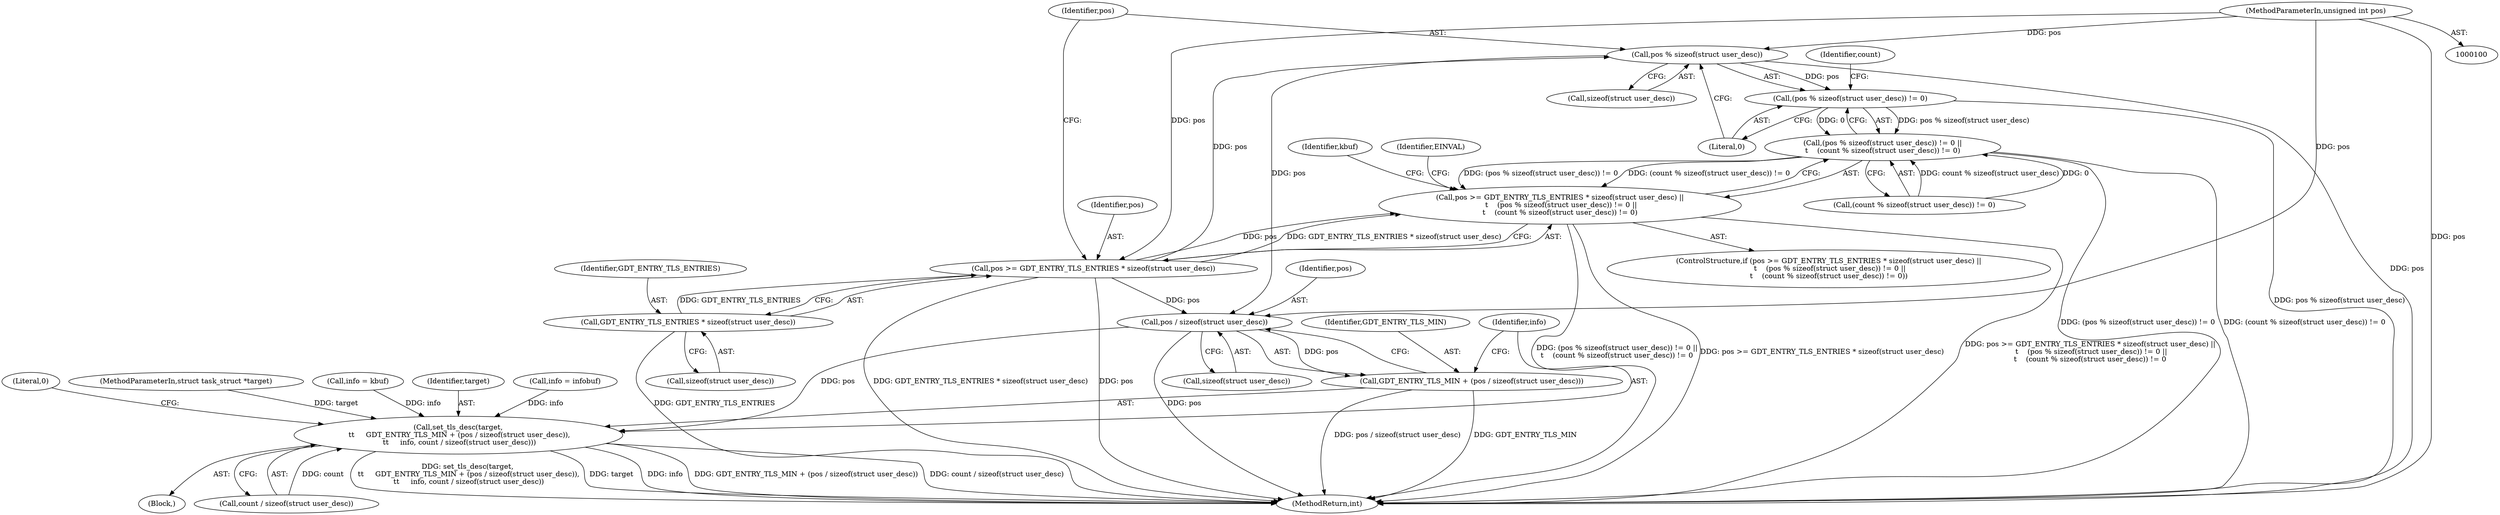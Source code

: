 digraph "0_linux_41bdc78544b8a93a9c6814b8bbbfef966272abbe_0@API" {
"1000121" [label="(Call,pos % sizeof(struct user_desc))"];
"1000113" [label="(Call,pos >= GDT_ENTRY_TLS_ENTRIES * sizeof(struct user_desc))"];
"1000103" [label="(MethodParameterIn,unsigned int pos)"];
"1000115" [label="(Call,GDT_ENTRY_TLS_ENTRIES * sizeof(struct user_desc))"];
"1000120" [label="(Call,(pos % sizeof(struct user_desc)) != 0)"];
"1000119" [label="(Call,(pos % sizeof(struct user_desc)) != 0 ||\n\t    (count % sizeof(struct user_desc)) != 0)"];
"1000112" [label="(Call,pos >= GDT_ENTRY_TLS_ENTRIES * sizeof(struct user_desc) ||\n \t    (pos % sizeof(struct user_desc)) != 0 ||\n\t    (count % sizeof(struct user_desc)) != 0)"];
"1000178" [label="(Call,pos / sizeof(struct user_desc))"];
"1000174" [label="(Call,set_tls_desc(target,\n \t\t     GDT_ENTRY_TLS_MIN + (pos / sizeof(struct user_desc)),\n \t\t     info, count / sizeof(struct user_desc)))"];
"1000176" [label="(Call,GDT_ENTRY_TLS_MIN + (pos / sizeof(struct user_desc)))"];
"1000125" [label="(Literal,0)"];
"1000183" [label="(Call,count / sizeof(struct user_desc))"];
"1000180" [label="(Call,sizeof(struct user_desc))"];
"1000137" [label="(Call,info = kbuf)"];
"1000175" [label="(Identifier,target)"];
"1000182" [label="(Identifier,info)"];
"1000176" [label="(Call,GDT_ENTRY_TLS_MIN + (pos / sizeof(struct user_desc)))"];
"1000177" [label="(Identifier,GDT_ENTRY_TLS_MIN)"];
"1000123" [label="(Call,sizeof(struct user_desc))"];
"1000122" [label="(Identifier,pos)"];
"1000136" [label="(Identifier,kbuf)"];
"1000179" [label="(Identifier,pos)"];
"1000150" [label="(Call,info = infobuf)"];
"1000112" [label="(Call,pos >= GDT_ENTRY_TLS_ENTRIES * sizeof(struct user_desc) ||\n \t    (pos % sizeof(struct user_desc)) != 0 ||\n\t    (count % sizeof(struct user_desc)) != 0)"];
"1000114" [label="(Identifier,pos)"];
"1000189" [label="(MethodReturn,int)"];
"1000188" [label="(Literal,0)"];
"1000103" [label="(MethodParameterIn,unsigned int pos)"];
"1000126" [label="(Call,(count % sizeof(struct user_desc)) != 0)"];
"1000119" [label="(Call,(pos % sizeof(struct user_desc)) != 0 ||\n\t    (count % sizeof(struct user_desc)) != 0)"];
"1000113" [label="(Call,pos >= GDT_ENTRY_TLS_ENTRIES * sizeof(struct user_desc))"];
"1000178" [label="(Call,pos / sizeof(struct user_desc))"];
"1000117" [label="(Call,sizeof(struct user_desc))"];
"1000120" [label="(Call,(pos % sizeof(struct user_desc)) != 0)"];
"1000134" [label="(Identifier,EINVAL)"];
"1000121" [label="(Call,pos % sizeof(struct user_desc))"];
"1000115" [label="(Call,GDT_ENTRY_TLS_ENTRIES * sizeof(struct user_desc))"];
"1000116" [label="(Identifier,GDT_ENTRY_TLS_ENTRIES)"];
"1000128" [label="(Identifier,count)"];
"1000101" [label="(MethodParameterIn,struct task_struct *target)"];
"1000111" [label="(ControlStructure,if (pos >= GDT_ENTRY_TLS_ENTRIES * sizeof(struct user_desc) ||\n \t    (pos % sizeof(struct user_desc)) != 0 ||\n\t    (count % sizeof(struct user_desc)) != 0))"];
"1000107" [label="(Block,)"];
"1000174" [label="(Call,set_tls_desc(target,\n \t\t     GDT_ENTRY_TLS_MIN + (pos / sizeof(struct user_desc)),\n \t\t     info, count / sizeof(struct user_desc)))"];
"1000121" -> "1000120"  [label="AST: "];
"1000121" -> "1000123"  [label="CFG: "];
"1000122" -> "1000121"  [label="AST: "];
"1000123" -> "1000121"  [label="AST: "];
"1000125" -> "1000121"  [label="CFG: "];
"1000121" -> "1000189"  [label="DDG: pos"];
"1000121" -> "1000120"  [label="DDG: pos"];
"1000113" -> "1000121"  [label="DDG: pos"];
"1000103" -> "1000121"  [label="DDG: pos"];
"1000121" -> "1000178"  [label="DDG: pos"];
"1000113" -> "1000112"  [label="AST: "];
"1000113" -> "1000115"  [label="CFG: "];
"1000114" -> "1000113"  [label="AST: "];
"1000115" -> "1000113"  [label="AST: "];
"1000122" -> "1000113"  [label="CFG: "];
"1000112" -> "1000113"  [label="CFG: "];
"1000113" -> "1000189"  [label="DDG: pos"];
"1000113" -> "1000189"  [label="DDG: GDT_ENTRY_TLS_ENTRIES * sizeof(struct user_desc)"];
"1000113" -> "1000112"  [label="DDG: pos"];
"1000113" -> "1000112"  [label="DDG: GDT_ENTRY_TLS_ENTRIES * sizeof(struct user_desc)"];
"1000103" -> "1000113"  [label="DDG: pos"];
"1000115" -> "1000113"  [label="DDG: GDT_ENTRY_TLS_ENTRIES"];
"1000113" -> "1000178"  [label="DDG: pos"];
"1000103" -> "1000100"  [label="AST: "];
"1000103" -> "1000189"  [label="DDG: pos"];
"1000103" -> "1000178"  [label="DDG: pos"];
"1000115" -> "1000117"  [label="CFG: "];
"1000116" -> "1000115"  [label="AST: "];
"1000117" -> "1000115"  [label="AST: "];
"1000115" -> "1000189"  [label="DDG: GDT_ENTRY_TLS_ENTRIES"];
"1000120" -> "1000119"  [label="AST: "];
"1000120" -> "1000125"  [label="CFG: "];
"1000125" -> "1000120"  [label="AST: "];
"1000128" -> "1000120"  [label="CFG: "];
"1000119" -> "1000120"  [label="CFG: "];
"1000120" -> "1000189"  [label="DDG: pos % sizeof(struct user_desc)"];
"1000120" -> "1000119"  [label="DDG: pos % sizeof(struct user_desc)"];
"1000120" -> "1000119"  [label="DDG: 0"];
"1000119" -> "1000112"  [label="AST: "];
"1000119" -> "1000126"  [label="CFG: "];
"1000126" -> "1000119"  [label="AST: "];
"1000112" -> "1000119"  [label="CFG: "];
"1000119" -> "1000189"  [label="DDG: (count % sizeof(struct user_desc)) != 0"];
"1000119" -> "1000189"  [label="DDG: (pos % sizeof(struct user_desc)) != 0"];
"1000119" -> "1000112"  [label="DDG: (pos % sizeof(struct user_desc)) != 0"];
"1000119" -> "1000112"  [label="DDG: (count % sizeof(struct user_desc)) != 0"];
"1000126" -> "1000119"  [label="DDG: count % sizeof(struct user_desc)"];
"1000126" -> "1000119"  [label="DDG: 0"];
"1000112" -> "1000111"  [label="AST: "];
"1000134" -> "1000112"  [label="CFG: "];
"1000136" -> "1000112"  [label="CFG: "];
"1000112" -> "1000189"  [label="DDG: (pos % sizeof(struct user_desc)) != 0 ||\n\t    (count % sizeof(struct user_desc)) != 0"];
"1000112" -> "1000189"  [label="DDG: pos >= GDT_ENTRY_TLS_ENTRIES * sizeof(struct user_desc) ||\n \t    (pos % sizeof(struct user_desc)) != 0 ||\n\t    (count % sizeof(struct user_desc)) != 0"];
"1000112" -> "1000189"  [label="DDG: pos >= GDT_ENTRY_TLS_ENTRIES * sizeof(struct user_desc)"];
"1000178" -> "1000176"  [label="AST: "];
"1000178" -> "1000180"  [label="CFG: "];
"1000179" -> "1000178"  [label="AST: "];
"1000180" -> "1000178"  [label="AST: "];
"1000176" -> "1000178"  [label="CFG: "];
"1000178" -> "1000189"  [label="DDG: pos"];
"1000178" -> "1000174"  [label="DDG: pos"];
"1000178" -> "1000176"  [label="DDG: pos"];
"1000174" -> "1000107"  [label="AST: "];
"1000174" -> "1000183"  [label="CFG: "];
"1000175" -> "1000174"  [label="AST: "];
"1000176" -> "1000174"  [label="AST: "];
"1000182" -> "1000174"  [label="AST: "];
"1000183" -> "1000174"  [label="AST: "];
"1000188" -> "1000174"  [label="CFG: "];
"1000174" -> "1000189"  [label="DDG: info"];
"1000174" -> "1000189"  [label="DDG: GDT_ENTRY_TLS_MIN + (pos / sizeof(struct user_desc))"];
"1000174" -> "1000189"  [label="DDG: count / sizeof(struct user_desc)"];
"1000174" -> "1000189"  [label="DDG: set_tls_desc(target,\n \t\t     GDT_ENTRY_TLS_MIN + (pos / sizeof(struct user_desc)),\n \t\t     info, count / sizeof(struct user_desc))"];
"1000174" -> "1000189"  [label="DDG: target"];
"1000101" -> "1000174"  [label="DDG: target"];
"1000150" -> "1000174"  [label="DDG: info"];
"1000137" -> "1000174"  [label="DDG: info"];
"1000183" -> "1000174"  [label="DDG: count"];
"1000177" -> "1000176"  [label="AST: "];
"1000182" -> "1000176"  [label="CFG: "];
"1000176" -> "1000189"  [label="DDG: pos / sizeof(struct user_desc)"];
"1000176" -> "1000189"  [label="DDG: GDT_ENTRY_TLS_MIN"];
}

